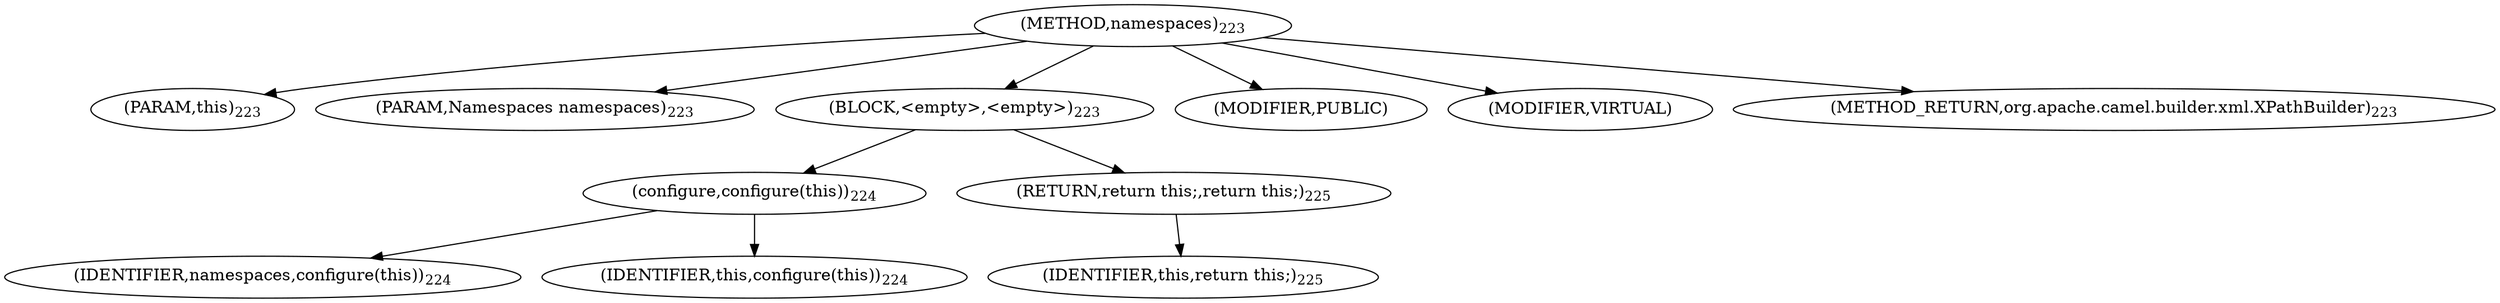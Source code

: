 digraph "namespaces" {  
"441" [label = <(METHOD,namespaces)<SUB>223</SUB>> ]
"37" [label = <(PARAM,this)<SUB>223</SUB>> ]
"442" [label = <(PARAM,Namespaces namespaces)<SUB>223</SUB>> ]
"443" [label = <(BLOCK,&lt;empty&gt;,&lt;empty&gt;)<SUB>223</SUB>> ]
"444" [label = <(configure,configure(this))<SUB>224</SUB>> ]
"445" [label = <(IDENTIFIER,namespaces,configure(this))<SUB>224</SUB>> ]
"36" [label = <(IDENTIFIER,this,configure(this))<SUB>224</SUB>> ]
"446" [label = <(RETURN,return this;,return this;)<SUB>225</SUB>> ]
"38" [label = <(IDENTIFIER,this,return this;)<SUB>225</SUB>> ]
"447" [label = <(MODIFIER,PUBLIC)> ]
"448" [label = <(MODIFIER,VIRTUAL)> ]
"449" [label = <(METHOD_RETURN,org.apache.camel.builder.xml.XPathBuilder)<SUB>223</SUB>> ]
  "441" -> "37" 
  "441" -> "442" 
  "441" -> "443" 
  "441" -> "447" 
  "441" -> "448" 
  "441" -> "449" 
  "443" -> "444" 
  "443" -> "446" 
  "444" -> "445" 
  "444" -> "36" 
  "446" -> "38" 
}

